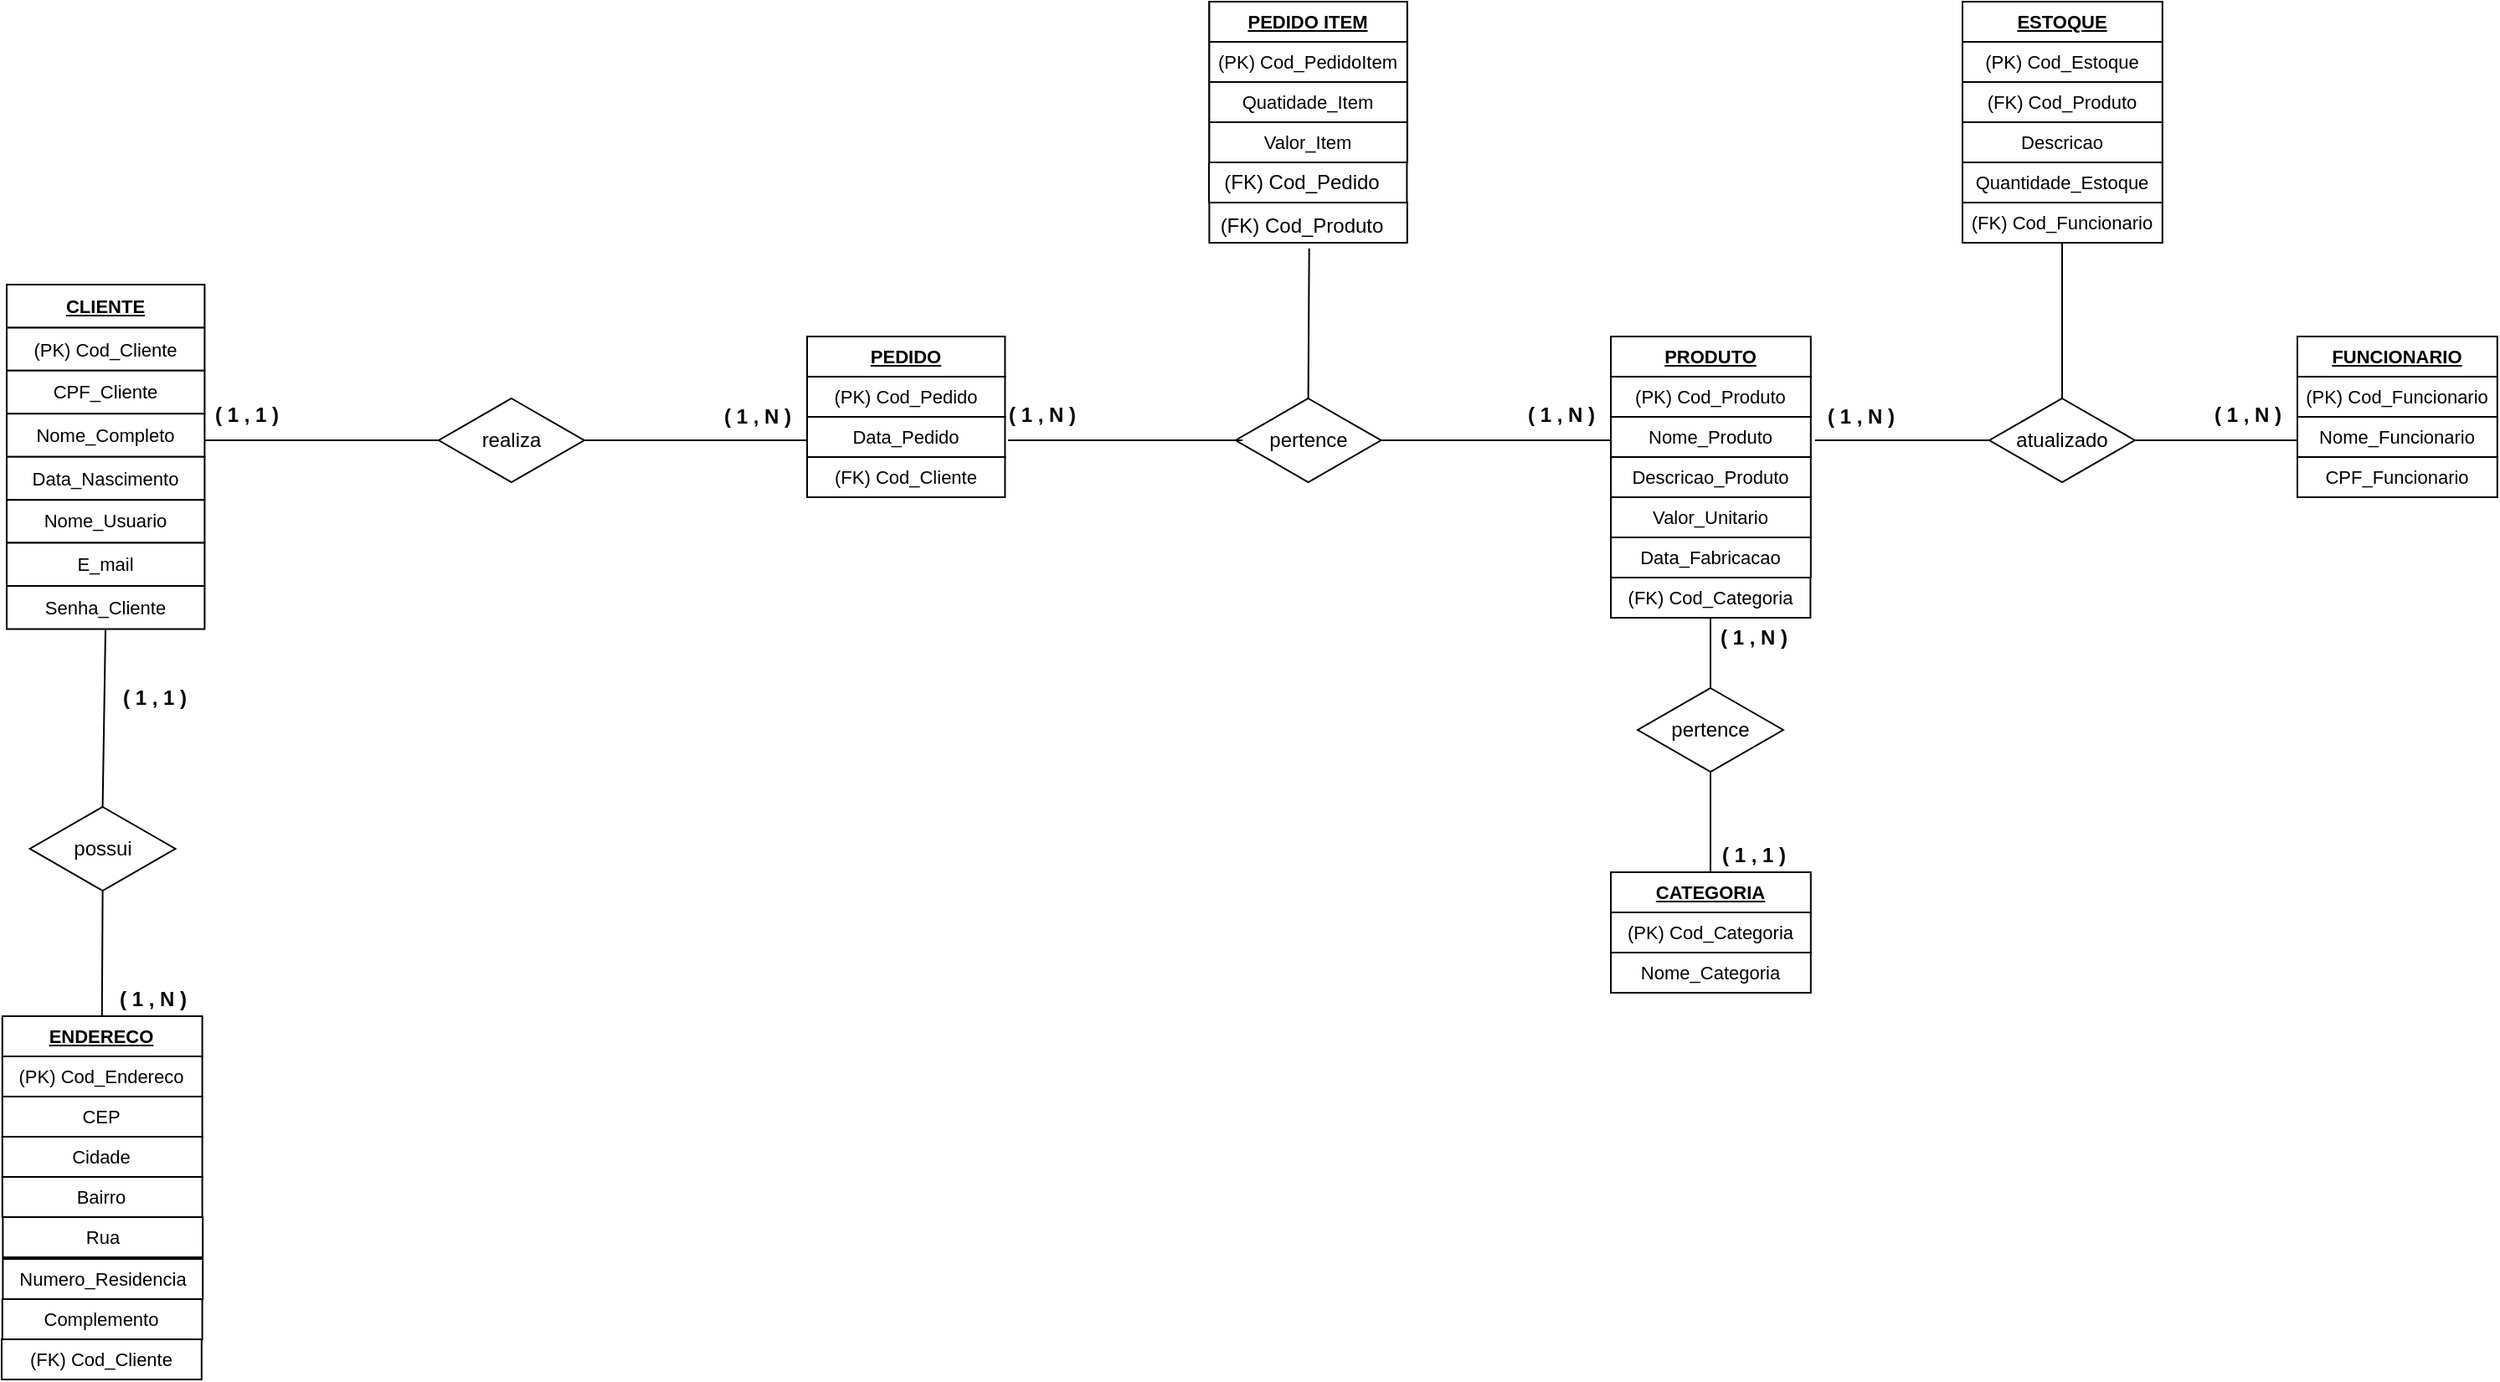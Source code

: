 <mxfile version="13.4.8" type="device"><diagram id="wNeQqyKP7_-NaJEDrreO" name="Page-1"><mxGraphModel dx="2106" dy="1114" grid="0" gridSize="10" guides="1" tooltips="1" connect="1" arrows="1" fold="1" page="0" pageScale="1" pageWidth="827" pageHeight="1169" math="0" shadow="0"><root><mxCell id="0"/><mxCell id="1" parent="0"/><mxCell id="rjolxIt37w1dCanRWFHp-2" value="" style="group;dropTarget=0;html=1;fillColor=#ffffff;strokeColor=#000000;" parent="1" vertex="1"><mxGeometry x="160" y="40" width="118" height="96" as="geometry"/></mxCell><mxCell id="rjolxIt37w1dCanRWFHp-3" value="PEDIDO" style="shape=partialRectangle;html=1;whiteSpace=wrap;connectable=0;strokeOpacity=100;fillOpacity=100;verticalAlign=middle;fontSize=11;spacing=3;fontSize=11;fontStyle=5;fillColor=#FFFFFF;" parent="rjolxIt37w1dCanRWFHp-2" vertex="1"><mxGeometry width="118.2" height="24" as="geometry"/></mxCell><mxCell id="rjolxIt37w1dCanRWFHp-4" value="(PK) Cod_Pedido" style="shape=partialRectangle;html=1;whiteSpace=wrap;connectable=0;strokeOpacity=100;verticalAlign=middle;fontSize=11;spacing=3;fillColor=#ffffff;fontSize=11;" parent="rjolxIt37w1dCanRWFHp-2" vertex="1"><mxGeometry y="24" width="118.2" height="24" as="geometry"/></mxCell><mxCell id="rjolxIt37w1dCanRWFHp-5" value="Data_Pedido" style="shape=partialRectangle;html=1;whiteSpace=wrap;connectable=0;strokeOpacity=100;verticalAlign=middle;fontSize=11;spacing=3;fillColor=#ffffff;fontSize=11;" parent="rjolxIt37w1dCanRWFHp-2" vertex="1"><mxGeometry y="48" width="118.2" height="24" as="geometry"/></mxCell><mxCell id="rjolxIt37w1dCanRWFHp-6" value="(FK) Cod_Cliente" style="shape=partialRectangle;html=1;whiteSpace=wrap;connectable=0;strokeOpacity=100;verticalAlign=middle;fontSize=11;spacing=3;fillColor=#ffffff;fontSize=11;" parent="rjolxIt37w1dCanRWFHp-2" vertex="1"><mxGeometry y="72" width="118.2" height="24" as="geometry"/></mxCell><mxCell id="rjolxIt37w1dCanRWFHp-7" value="" style="group;dropTarget=0;html=1;" parent="1" vertex="1"><mxGeometry x="-318" y="9" width="118" height="206" as="geometry"/></mxCell><mxCell id="rjolxIt37w1dCanRWFHp-8" value="CLIENTE" style="shape=partialRectangle;html=1;whiteSpace=wrap;connectable=0;strokeOpacity=100;fillOpacity=100;verticalAlign=middle;fontSize=11;spacing=3;fontSize=11;fontStyle=5;fillColor=#FFFFFF;" parent="rjolxIt37w1dCanRWFHp-7" vertex="1"><mxGeometry width="118.2" height="25.714" as="geometry"/></mxCell><mxCell id="rjolxIt37w1dCanRWFHp-9" value="(PK) Cod_Cliente" style="shape=partialRectangle;html=1;whiteSpace=wrap;connectable=0;strokeOpacity=100;verticalAlign=middle;fontSize=11;spacing=3;fillColor=#ffffff;fontSize=11;" parent="rjolxIt37w1dCanRWFHp-7" vertex="1"><mxGeometry y="25.714" width="118.2" height="25.714" as="geometry"/></mxCell><mxCell id="rjolxIt37w1dCanRWFHp-10" value="CPF_Cliente" style="shape=partialRectangle;html=1;whiteSpace=wrap;connectable=0;strokeOpacity=100;verticalAlign=middle;fontSize=11;spacing=3;fillColor=#ffffff;fontSize=11;" parent="rjolxIt37w1dCanRWFHp-7" vertex="1"><mxGeometry y="51.429" width="118.2" height="25.714" as="geometry"/></mxCell><mxCell id="rjolxIt37w1dCanRWFHp-11" value="Nome_Completo" style="shape=partialRectangle;html=1;whiteSpace=wrap;connectable=0;strokeOpacity=100;verticalAlign=middle;fontSize=11;spacing=3;fillColor=#ffffff;fontSize=11;" parent="rjolxIt37w1dCanRWFHp-7" vertex="1"><mxGeometry y="77.143" width="118.2" height="25.714" as="geometry"/></mxCell><mxCell id="rjolxIt37w1dCanRWFHp-12" value="Data_Nascimento" style="shape=partialRectangle;html=1;whiteSpace=wrap;connectable=0;strokeOpacity=100;verticalAlign=middle;fontSize=11;spacing=3;fillColor=#ffffff;fontSize=11;" parent="rjolxIt37w1dCanRWFHp-7" vertex="1"><mxGeometry y="102.857" width="118.2" height="25.714" as="geometry"/></mxCell><mxCell id="rjolxIt37w1dCanRWFHp-13" value="Nome_Usuario" style="shape=partialRectangle;html=1;whiteSpace=wrap;connectable=0;strokeOpacity=100;verticalAlign=middle;fontSize=11;spacing=3;fillColor=#ffffff;fontSize=11;" parent="rjolxIt37w1dCanRWFHp-7" vertex="1"><mxGeometry y="128.571" width="118.2" height="25.714" as="geometry"/></mxCell><mxCell id="rjolxIt37w1dCanRWFHp-14" value="E_mail" style="shape=partialRectangle;html=1;whiteSpace=wrap;connectable=0;strokeOpacity=100;verticalAlign=middle;fontSize=11;spacing=3;fillColor=#ffffff;fontSize=11;" parent="rjolxIt37w1dCanRWFHp-7" vertex="1"><mxGeometry y="154.286" width="118.2" height="25.714" as="geometry"/></mxCell><mxCell id="rjolxIt37w1dCanRWFHp-15" value="Senha_Cliente" style="shape=partialRectangle;html=1;whiteSpace=wrap;connectable=0;strokeOpacity=100;verticalAlign=middle;fontSize=11;spacing=3;fillColor=#ffffff;fontSize=11;" parent="rjolxIt37w1dCanRWFHp-7" vertex="1"><mxGeometry y="180" width="118.2" height="25.714" as="geometry"/></mxCell><mxCell id="rjolxIt37w1dCanRWFHp-16" value="" style="group;dropTarget=0;html=1;" parent="1" vertex="1"><mxGeometry x="1050" y="40" width="119" height="96" as="geometry"/></mxCell><mxCell id="rjolxIt37w1dCanRWFHp-17" value="FUNCIONARIO" style="shape=partialRectangle;html=1;whiteSpace=wrap;connectable=0;strokeOpacity=100;fillOpacity=100;verticalAlign=middle;fontSize=11;spacing=3;fontSize=11;fontStyle=5;fillColor=#FFFFFF;" parent="rjolxIt37w1dCanRWFHp-16" vertex="1"><mxGeometry width="119.4" height="24" as="geometry"/></mxCell><mxCell id="rjolxIt37w1dCanRWFHp-18" value="(PK) Cod_Funcionario" style="shape=partialRectangle;html=1;whiteSpace=wrap;connectable=0;strokeOpacity=100;verticalAlign=middle;fontSize=11;spacing=3;fillColor=#ffffff;fontSize=11;" parent="rjolxIt37w1dCanRWFHp-16" vertex="1"><mxGeometry y="24" width="119.4" height="24" as="geometry"/></mxCell><mxCell id="rjolxIt37w1dCanRWFHp-19" value="Nome_Funcionario" style="shape=partialRectangle;html=1;whiteSpace=wrap;connectable=0;strokeOpacity=100;verticalAlign=middle;fontSize=11;spacing=3;fillColor=#ffffff;fontSize=11;" parent="rjolxIt37w1dCanRWFHp-16" vertex="1"><mxGeometry y="48" width="119.4" height="24" as="geometry"/></mxCell><mxCell id="rjolxIt37w1dCanRWFHp-20" value="CPF_Funcionario" style="shape=partialRectangle;html=1;whiteSpace=wrap;connectable=0;strokeOpacity=100;verticalAlign=middle;fontSize=11;spacing=3;fillColor=#ffffff;fontSize=11;" parent="rjolxIt37w1dCanRWFHp-16" vertex="1"><mxGeometry y="72" width="119.4" height="24" as="geometry"/></mxCell><mxCell id="rjolxIt37w1dCanRWFHp-21" value="" style="group;dropTarget=0;html=1;" parent="1" vertex="1"><mxGeometry x="640" y="360" width="119" height="96" as="geometry"/></mxCell><mxCell id="rjolxIt37w1dCanRWFHp-22" value="CATEGORIA" style="shape=partialRectangle;html=1;whiteSpace=wrap;connectable=0;strokeOpacity=100;fillOpacity=100;verticalAlign=middle;fontSize=11;spacing=3;fontSize=11;fontStyle=5;fillColor=#FFFFFF;" parent="rjolxIt37w1dCanRWFHp-21" vertex="1"><mxGeometry width="119.4" height="24" as="geometry"/></mxCell><mxCell id="rjolxIt37w1dCanRWFHp-23" value="(PK) Cod_Categoria" style="shape=partialRectangle;html=1;whiteSpace=wrap;connectable=0;strokeOpacity=100;verticalAlign=middle;fontSize=11;spacing=3;fillColor=#ffffff;fontSize=11;" parent="rjolxIt37w1dCanRWFHp-21" vertex="1"><mxGeometry y="24" width="119.4" height="24" as="geometry"/></mxCell><mxCell id="rjolxIt37w1dCanRWFHp-24" value="Nome_Categoria" style="shape=partialRectangle;html=1;whiteSpace=wrap;connectable=0;strokeOpacity=100;verticalAlign=middle;fontSize=11;spacing=3;fillColor=#ffffff;fontSize=11;" parent="rjolxIt37w1dCanRWFHp-21" vertex="1"><mxGeometry y="48" width="119.4" height="24" as="geometry"/></mxCell><mxCell id="rjolxIt37w1dCanRWFHp-26" value="" style="group;dropTarget=0;html=1;" parent="1" vertex="1"><mxGeometry x="-320.6" y="446" width="119" height="120" as="geometry"/></mxCell><mxCell id="rjolxIt37w1dCanRWFHp-27" value="ENDERECO" style="shape=partialRectangle;html=1;whiteSpace=wrap;connectable=0;strokeOpacity=100;fillOpacity=100;verticalAlign=middle;fontSize=11;spacing=3;fontSize=11;fontStyle=5;fillColor=#FFFFFF;" parent="rjolxIt37w1dCanRWFHp-26" vertex="1"><mxGeometry width="119.4" height="24" as="geometry"/></mxCell><mxCell id="rjolxIt37w1dCanRWFHp-28" value="(PK) Cod_Endereco" style="shape=partialRectangle;html=1;whiteSpace=wrap;connectable=0;strokeOpacity=100;verticalAlign=middle;fontSize=11;spacing=3;fillColor=#ffffff;fontSize=11;" parent="rjolxIt37w1dCanRWFHp-26" vertex="1"><mxGeometry y="24" width="119.4" height="24" as="geometry"/></mxCell><mxCell id="rjolxIt37w1dCanRWFHp-29" value="CEP" style="shape=partialRectangle;html=1;whiteSpace=wrap;connectable=0;strokeOpacity=100;fillOpacity=100;verticalAlign=middle;fontSize=11;spacing=3;fillColor=#ffffff;fontSize=11;" parent="rjolxIt37w1dCanRWFHp-26" vertex="1"><mxGeometry y="48" width="119.4" height="24" as="geometry"/></mxCell><mxCell id="rjolxIt37w1dCanRWFHp-30" value="Cidade" style="shape=partialRectangle;html=1;whiteSpace=wrap;connectable=0;strokeOpacity=100;verticalAlign=middle;fontSize=11;spacing=3;fillColor=#ffffff;fontSize=11;" parent="rjolxIt37w1dCanRWFHp-26" vertex="1"><mxGeometry y="72" width="119.4" height="24" as="geometry"/></mxCell><mxCell id="rjolxIt37w1dCanRWFHp-31" value="Bairro" style="shape=partialRectangle;html=1;whiteSpace=wrap;connectable=0;strokeOpacity=100;verticalAlign=middle;fontSize=11;spacing=3;fillColor=#ffffff;fontSize=11;" parent="rjolxIt37w1dCanRWFHp-26" vertex="1"><mxGeometry y="96" width="119.4" height="24" as="geometry"/></mxCell><mxCell id="rjolxIt37w1dCanRWFHp-32" value="" style="group;dropTarget=0;html=1;" parent="1" vertex="1"><mxGeometry x="640" y="40" width="119" height="144" as="geometry"/></mxCell><mxCell id="rjolxIt37w1dCanRWFHp-33" value="PRODUTO" style="shape=partialRectangle;html=1;whiteSpace=wrap;connectable=0;strokeOpacity=100;fillOpacity=100;verticalAlign=middle;fontSize=11;spacing=3;fontSize=11;fontStyle=5;fillColor=#FFFFFF;" parent="rjolxIt37w1dCanRWFHp-32" vertex="1"><mxGeometry width="119.4" height="24" as="geometry"/></mxCell><mxCell id="rjolxIt37w1dCanRWFHp-34" value="(PK) Cod_Produto" style="shape=partialRectangle;html=1;whiteSpace=wrap;connectable=0;strokeOpacity=100;verticalAlign=middle;fontSize=11;spacing=3;fillColor=#ffffff;fontSize=11;" parent="rjolxIt37w1dCanRWFHp-32" vertex="1"><mxGeometry y="24" width="119.4" height="24" as="geometry"/></mxCell><mxCell id="rjolxIt37w1dCanRWFHp-35" value="Nome_Produto" style="shape=partialRectangle;html=1;whiteSpace=wrap;connectable=0;strokeOpacity=100;verticalAlign=middle;fontSize=11;spacing=3;fillColor=#ffffff;fontSize=11;" parent="rjolxIt37w1dCanRWFHp-32" vertex="1"><mxGeometry y="48" width="119.4" height="24" as="geometry"/></mxCell><mxCell id="rjolxIt37w1dCanRWFHp-36" value="Descricao_Produto" style="shape=partialRectangle;html=1;whiteSpace=wrap;connectable=0;strokeOpacity=100;verticalAlign=middle;fontSize=11;spacing=3;fillColor=#ffffff;fontSize=11;" parent="rjolxIt37w1dCanRWFHp-32" vertex="1"><mxGeometry y="72" width="119.4" height="24" as="geometry"/></mxCell><mxCell id="rjolxIt37w1dCanRWFHp-37" value="Valor_Unitario" style="shape=partialRectangle;html=1;whiteSpace=wrap;connectable=0;strokeOpacity=100;verticalAlign=middle;fontSize=11;spacing=3;fillColor=#ffffff;fontSize=11;" parent="rjolxIt37w1dCanRWFHp-32" vertex="1"><mxGeometry y="96" width="119.4" height="24" as="geometry"/></mxCell><mxCell id="rjolxIt37w1dCanRWFHp-38" value="Data_Fabricacao" style="shape=partialRectangle;html=1;whiteSpace=wrap;connectable=0;strokeOpacity=100;verticalAlign=middle;fontSize=11;spacing=3;fillColor=#ffffff;fontSize=11;" parent="rjolxIt37w1dCanRWFHp-32" vertex="1"><mxGeometry y="120" width="119.4" height="24" as="geometry"/></mxCell><mxCell id="rjolxIt37w1dCanRWFHp-42" value="" style="group;dropTarget=0;html=1;" parent="1" vertex="1"><mxGeometry x="850" y="-160" width="119" height="120" as="geometry"/></mxCell><mxCell id="rjolxIt37w1dCanRWFHp-43" value="ESTOQUE" style="shape=partialRectangle;html=1;whiteSpace=wrap;connectable=0;strokeOpacity=100;fillOpacity=100;verticalAlign=middle;fontSize=11;spacing=3;fontSize=11;fontStyle=5;fillColor=#FFFFFF;" parent="rjolxIt37w1dCanRWFHp-42" vertex="1"><mxGeometry width="119.4" height="24" as="geometry"/></mxCell><mxCell id="rjolxIt37w1dCanRWFHp-44" value="(PK) Cod_Estoque" style="shape=partialRectangle;html=1;whiteSpace=wrap;connectable=0;strokeOpacity=100;verticalAlign=middle;fontSize=11;spacing=3;fillColor=#ffffff;fontSize=11;" parent="rjolxIt37w1dCanRWFHp-42" vertex="1"><mxGeometry y="24" width="119.4" height="24" as="geometry"/></mxCell><mxCell id="rjolxIt37w1dCanRWFHp-45" value="(FK) Cod_Produto" style="shape=partialRectangle;html=1;whiteSpace=wrap;connectable=0;strokeOpacity=100;verticalAlign=middle;fontSize=11;spacing=3;fillColor=#ffffff;fontSize=11;" parent="rjolxIt37w1dCanRWFHp-42" vertex="1"><mxGeometry y="48" width="119.4" height="24" as="geometry"/></mxCell><mxCell id="rjolxIt37w1dCanRWFHp-46" value="Descricao" style="shape=partialRectangle;html=1;whiteSpace=wrap;connectable=0;strokeOpacity=100;verticalAlign=middle;fontSize=11;spacing=3;fillColor=#ffffff;fontSize=11;" parent="rjolxIt37w1dCanRWFHp-42" vertex="1"><mxGeometry y="72" width="119.4" height="24" as="geometry"/></mxCell><mxCell id="rjolxIt37w1dCanRWFHp-47" value="Quantidade_Estoque" style="shape=partialRectangle;html=1;whiteSpace=wrap;connectable=0;strokeOpacity=100;verticalAlign=middle;fontSize=11;spacing=3;fillColor=#ffffff;fontSize=11;" parent="rjolxIt37w1dCanRWFHp-42" vertex="1"><mxGeometry y="96" width="119.4" height="24" as="geometry"/></mxCell><mxCell id="rjolxIt37w1dCanRWFHp-50" value="" style="group;dropTarget=0;html=1;fillColor=#ffffff;strokeColor=#000000;" parent="1" vertex="1"><mxGeometry x="400.2" y="-160" width="118" height="96" as="geometry"/></mxCell><mxCell id="rjolxIt37w1dCanRWFHp-51" value="PEDIDO ITEM" style="shape=partialRectangle;html=1;whiteSpace=wrap;connectable=0;strokeOpacity=100;fillOpacity=100;verticalAlign=middle;fontSize=11;spacing=3;fontSize=11;fontStyle=5;fillColor=#FFFFFF;" parent="rjolxIt37w1dCanRWFHp-50" vertex="1"><mxGeometry width="118.2" height="24" as="geometry"/></mxCell><mxCell id="rjolxIt37w1dCanRWFHp-52" value="(PK) Cod_PedidoItem" style="shape=partialRectangle;html=1;whiteSpace=wrap;connectable=0;strokeOpacity=100;verticalAlign=middle;fontSize=11;spacing=3;fillColor=#ffffff;fontSize=11;" parent="rjolxIt37w1dCanRWFHp-50" vertex="1"><mxGeometry y="24" width="118.2" height="24" as="geometry"/></mxCell><mxCell id="rjolxIt37w1dCanRWFHp-53" value="Quatidade_Item" style="shape=partialRectangle;html=1;whiteSpace=wrap;connectable=0;strokeOpacity=100;verticalAlign=middle;fontSize=11;spacing=3;fillColor=#ffffff;fontSize=11;" parent="rjolxIt37w1dCanRWFHp-50" vertex="1"><mxGeometry y="48" width="118.2" height="24" as="geometry"/></mxCell><mxCell id="rjolxIt37w1dCanRWFHp-54" value="Valor_Item" style="shape=partialRectangle;html=1;whiteSpace=wrap;connectable=0;strokeOpacity=100;verticalAlign=middle;fontSize=11;spacing=3;fillColor=#ffffff;fontSize=11;" parent="rjolxIt37w1dCanRWFHp-50" vertex="1"><mxGeometry y="72" width="118.2" height="24" as="geometry"/></mxCell><mxCell id="rjolxIt37w1dCanRWFHp-72" value="" style="shape=partialRectangle;html=1;whiteSpace=wrap;connectable=0;strokeOpacity=100;fillOpacity=100;verticalAlign=middle;fontSize=11;spacing=3;fontSize=11;fontStyle=5;fillColor=#FFFFFF;" parent="1" vertex="1"><mxGeometry x="400.0" y="-64" width="118.2" height="24" as="geometry"/></mxCell><mxCell id="2" value="(FK) Cod_Pedido" style="text;html=1;align=center;verticalAlign=middle;resizable=0;points=[];autosize=1;" parent="1" vertex="1"><mxGeometry x="400.0" y="-62" width="110" height="20" as="geometry"/></mxCell><mxCell id="rjolxIt37w1dCanRWFHp-76" value="" style="shape=partialRectangle;html=1;whiteSpace=wrap;connectable=0;strokeOpacity=100;fillOpacity=100;verticalAlign=middle;fontSize=11;spacing=3;fontSize=11;fontStyle=5;fillColor=#FFFFFF;" parent="1" vertex="1"><mxGeometry x="400.2" y="-40" width="118.2" height="24" as="geometry"/></mxCell><mxCell id="rjolxIt37w1dCanRWFHp-77" value="(FK) Cod_Produto" style="text;html=1;align=center;verticalAlign=middle;resizable=0;points=[];autosize=1;" parent="1" vertex="1"><mxGeometry x="400.0" y="-36" width="110" height="20" as="geometry"/></mxCell><mxCell id="rjolxIt37w1dCanRWFHp-78" value="pertence" style="shape=rhombus;perimeter=rhombusPerimeter;whiteSpace=wrap;html=1;align=center;strokeColor=#000000;fillColor=#FFFFFF;" parent="1" vertex="1"><mxGeometry x="415.85" y="77" width="86.9" height="50" as="geometry"/></mxCell><mxCell id="rjolxIt37w1dCanRWFHp-92" value="realiza" style="shape=rhombus;perimeter=rhombusPerimeter;whiteSpace=wrap;html=1;align=center;strokeColor=#000000;fillColor=#FFFFFF;" parent="1" vertex="1"><mxGeometry x="-60" y="77" width="86.9" height="50" as="geometry"/></mxCell><mxCell id="rjolxIt37w1dCanRWFHp-93" value="" style="line;strokeWidth=1;rotatable=0;dashed=0;labelPosition=right;align=left;verticalAlign=middle;spacingTop=0;spacingLeft=6;points=[];portConstraint=eastwest;fillColor=#FFFFFF;" parent="1" vertex="1"><mxGeometry x="-200" y="97" width="140" height="10" as="geometry"/></mxCell><mxCell id="rjolxIt37w1dCanRWFHp-94" value="" style="line;strokeWidth=1;rotatable=0;dashed=0;labelPosition=right;align=left;verticalAlign=middle;spacingTop=0;spacingLeft=6;points=[];portConstraint=eastwest;fillColor=#FFFFFF;" parent="1" vertex="1"><mxGeometry x="26.9" y="97" width="133.1" height="10" as="geometry"/></mxCell><mxCell id="rjolxIt37w1dCanRWFHp-95" value="" style="line;strokeWidth=1;rotatable=0;dashed=0;labelPosition=right;align=left;verticalAlign=middle;spacingTop=0;spacingLeft=6;points=[];portConstraint=eastwest;fillColor=#FFFFFF;" parent="1" vertex="1"><mxGeometry x="280" y="97" width="140" height="10" as="geometry"/></mxCell><mxCell id="rjolxIt37w1dCanRWFHp-97" value="" style="line;strokeWidth=1;rotatable=0;dashed=0;labelPosition=right;align=left;verticalAlign=middle;spacingTop=0;spacingLeft=6;points=[];portConstraint=eastwest;fillColor=#FFFFFF;" parent="1" vertex="1"><mxGeometry x="502.75" y="97" width="137.25" height="10" as="geometry"/></mxCell><mxCell id="rjolxIt37w1dCanRWFHp-98" value="" style="endArrow=none;html=1;entryX=0.5;entryY=0;entryDx=0;entryDy=0;exitX=0.544;exitY=1.167;exitDx=0;exitDy=0;exitPerimeter=0;" parent="1" source="rjolxIt37w1dCanRWFHp-77" target="rjolxIt37w1dCanRWFHp-78" edge="1"><mxGeometry width="50" height="50" relative="1" as="geometry"><mxPoint x="310" y="130" as="sourcePoint"/><mxPoint x="360" y="80" as="targetPoint"/></mxGeometry></mxCell><mxCell id="rjolxIt37w1dCanRWFHp-107" value="possui" style="shape=rhombus;perimeter=rhombusPerimeter;whiteSpace=wrap;html=1;align=center;strokeColor=#000000;fillColor=#FFFFFF;" parent="1" vertex="1"><mxGeometry x="-304.15" y="321" width="86.9" height="50" as="geometry"/></mxCell><mxCell id="rjolxIt37w1dCanRWFHp-108" value="" style="endArrow=none;html=1;rounded=0;entryX=0.5;entryY=0;entryDx=0;entryDy=0;exitX=0.5;exitY=1;exitDx=0;exitDy=0;" parent="1" source="rjolxIt37w1dCanRWFHp-107" target="rjolxIt37w1dCanRWFHp-26" edge="1"><mxGeometry relative="1" as="geometry"><mxPoint x="-280" y="430" as="sourcePoint"/><mxPoint x="-120" y="430" as="targetPoint"/></mxGeometry></mxCell><mxCell id="rjolxIt37w1dCanRWFHp-109" value="" style="endArrow=none;html=1;rounded=0;entryX=0.5;entryY=0;entryDx=0;entryDy=0;exitX=0.5;exitY=1;exitDx=0;exitDy=0;" parent="1" source="rjolxIt37w1dCanRWFHp-7" target="rjolxIt37w1dCanRWFHp-107" edge="1"><mxGeometry relative="1" as="geometry"><mxPoint x="-280" y="430" as="sourcePoint"/><mxPoint x="-120" y="430" as="targetPoint"/></mxGeometry></mxCell><mxCell id="rjolxIt37w1dCanRWFHp-123" value="&lt;b&gt;( 1 , N )&lt;/b&gt;" style="text;html=1;align=center;verticalAlign=middle;resizable=0;points=[];autosize=1;" parent="1" vertex="1"><mxGeometry x="100" y="78" width="60" height="20" as="geometry"/></mxCell><mxCell id="rjolxIt37w1dCanRWFHp-124" value="&lt;b&gt;( 1 , 1 )&lt;/b&gt;" style="text;html=1;align=center;verticalAlign=middle;resizable=0;points=[];autosize=1;" parent="1" vertex="1"><mxGeometry x="-200" y="77" width="50" height="20" as="geometry"/></mxCell><mxCell id="rjolxIt37w1dCanRWFHp-125" value="&lt;b&gt;( 1 , 1 )&lt;/b&gt;" style="text;html=1;align=center;verticalAlign=middle;resizable=0;points=[];autosize=1;" parent="1" vertex="1"><mxGeometry x="-255" y="246" width="50" height="20" as="geometry"/></mxCell><mxCell id="rjolxIt37w1dCanRWFHp-126" value="&lt;b&gt;( 1 , N )&lt;/b&gt;" style="text;html=1;align=center;verticalAlign=middle;resizable=0;points=[];autosize=1;" parent="1" vertex="1"><mxGeometry x="-260.6" y="426" width="60" height="20" as="geometry"/></mxCell><mxCell id="rjolxIt37w1dCanRWFHp-127" value="&lt;b&gt;( 1 , N )&lt;/b&gt;" style="text;html=1;align=center;verticalAlign=middle;resizable=0;points=[];autosize=1;" parent="1" vertex="1"><mxGeometry x="580" y="77" width="60" height="20" as="geometry"/></mxCell><mxCell id="rjolxIt37w1dCanRWFHp-128" value="&lt;b&gt;( 1 , N )&lt;/b&gt;" style="text;html=1;align=center;verticalAlign=middle;resizable=0;points=[];autosize=1;" parent="1" vertex="1"><mxGeometry x="270" y="77" width="60" height="20" as="geometry"/></mxCell><mxCell id="aWqI2kHneit9NxHicl2l-2" value="atualizado" style="shape=rhombus;perimeter=rhombusPerimeter;whiteSpace=wrap;html=1;align=center;strokeColor=#000000;fillColor=#FFFFFF;" parent="1" vertex="1"><mxGeometry x="866.05" y="77" width="86.9" height="50" as="geometry"/></mxCell><mxCell id="aWqI2kHneit9NxHicl2l-3" value="" style="endArrow=none;html=1;entryX=0;entryY=0.5;entryDx=0;entryDy=0;" parent="1" target="aWqI2kHneit9NxHicl2l-2" edge="1"><mxGeometry width="50" height="50" relative="1" as="geometry"><mxPoint x="762" y="102" as="sourcePoint"/><mxPoint x="470" y="100" as="targetPoint"/></mxGeometry></mxCell><mxCell id="aWqI2kHneit9NxHicl2l-4" value="" style="endArrow=none;html=1;entryX=1;entryY=0.5;entryDx=0;entryDy=0;" parent="1" target="aWqI2kHneit9NxHicl2l-2" edge="1"><mxGeometry width="50" height="50" relative="1" as="geometry"><mxPoint x="1050" y="102" as="sourcePoint"/><mxPoint x="880" y="112.0" as="targetPoint"/></mxGeometry></mxCell><mxCell id="aWqI2kHneit9NxHicl2l-5" value="" style="endArrow=none;html=1;entryX=0.5;entryY=0;entryDx=0;entryDy=0;exitX=0.5;exitY=1;exitDx=0;exitDy=0;" parent="1" source="rjolxIt37w1dCanRWFHp-42" target="aWqI2kHneit9NxHicl2l-2" edge="1"><mxGeometry width="50" height="50" relative="1" as="geometry"><mxPoint x="830" y="120" as="sourcePoint"/><mxPoint x="880" y="70" as="targetPoint"/></mxGeometry></mxCell><mxCell id="aWqI2kHneit9NxHicl2l-6" value="&lt;b&gt;( 1 , N )&lt;/b&gt;" style="text;html=1;align=center;verticalAlign=middle;resizable=0;points=[];autosize=1;" parent="1" vertex="1"><mxGeometry x="990" y="77" width="60" height="20" as="geometry"/></mxCell><mxCell id="aWqI2kHneit9NxHicl2l-8" value="&lt;b&gt;( 1 , N )&lt;/b&gt;" style="text;html=1;align=center;verticalAlign=middle;resizable=0;points=[];autosize=1;" parent="1" vertex="1"><mxGeometry x="759" y="78" width="60" height="20" as="geometry"/></mxCell><mxCell id="aWqI2kHneit9NxHicl2l-9" value="(FK) Cod_Funcionario" style="shape=partialRectangle;html=1;whiteSpace=wrap;connectable=0;strokeOpacity=100;verticalAlign=middle;fontSize=11;spacing=3;fillColor=#ffffff;fontSize=11;" parent="1" vertex="1"><mxGeometry x="850" y="-40" width="119.4" height="24" as="geometry"/></mxCell><mxCell id="aWqI2kHneit9NxHicl2l-10" value="pertence" style="shape=rhombus;perimeter=rhombusPerimeter;whiteSpace=wrap;html=1;align=center;strokeColor=#000000;fillColor=#FFFFFF;" parent="1" vertex="1"><mxGeometry x="656.05" y="250" width="86.9" height="50" as="geometry"/></mxCell><mxCell id="aWqI2kHneit9NxHicl2l-11" value="" style="endArrow=none;html=1;entryX=0.5;entryY=1;entryDx=0;entryDy=0;exitX=0.5;exitY=0;exitDx=0;exitDy=0;" parent="1" source="aWqI2kHneit9NxHicl2l-10" target="rjolxIt37w1dCanRWFHp-32" edge="1"><mxGeometry width="50" height="50" relative="1" as="geometry"><mxPoint x="720" y="270" as="sourcePoint"/><mxPoint x="770" y="220" as="targetPoint"/></mxGeometry></mxCell><mxCell id="aWqI2kHneit9NxHicl2l-12" value="" style="endArrow=none;html=1;entryX=0.5;entryY=1;entryDx=0;entryDy=0;exitX=0.5;exitY=0;exitDx=0;exitDy=0;" parent="1" source="rjolxIt37w1dCanRWFHp-21" target="aWqI2kHneit9NxHicl2l-10" edge="1"><mxGeometry width="50" height="50" relative="1" as="geometry"><mxPoint x="709.5" y="260" as="sourcePoint"/><mxPoint x="709.5" y="194" as="targetPoint"/></mxGeometry></mxCell><mxCell id="aWqI2kHneit9NxHicl2l-13" value="&lt;b&gt;( 1 , N )&lt;/b&gt;" style="text;html=1;align=center;verticalAlign=middle;resizable=0;points=[];autosize=1;" parent="1" vertex="1"><mxGeometry x="695" y="210" width="60" height="20" as="geometry"/></mxCell><mxCell id="aWqI2kHneit9NxHicl2l-14" value="&lt;b&gt;( 1 , 1 )&lt;/b&gt;" style="text;html=1;align=center;verticalAlign=middle;resizable=0;points=[];autosize=1;" parent="1" vertex="1"><mxGeometry x="700" y="340" width="50" height="20" as="geometry"/></mxCell><mxCell id="zTCx3qoUcur-Oas490WM-2" value="Numero_Residencia" style="shape=partialRectangle;html=1;whiteSpace=wrap;connectable=0;strokeOpacity=100;verticalAlign=middle;fontSize=11;spacing=3;fillColor=#ffffff;fontSize=11;" parent="1" vertex="1"><mxGeometry x="-320.3" y="591" width="119.4" height="24" as="geometry"/></mxCell><mxCell id="zTCx3qoUcur-Oas490WM-3" value="Complemento" style="shape=partialRectangle;html=1;whiteSpace=wrap;connectable=0;strokeOpacity=100;verticalAlign=middle;fontSize=11;spacing=3;fillColor=#ffffff;fontSize=11;" parent="1" vertex="1"><mxGeometry x="-320.6" y="615" width="119.4" height="24" as="geometry"/></mxCell><mxCell id="zTCx3qoUcur-Oas490WM-4" value="(FK) Cod_Cliente" style="shape=partialRectangle;html=1;whiteSpace=wrap;connectable=0;strokeOpacity=100;verticalAlign=middle;fontSize=11;spacing=3;fillColor=#ffffff;fontSize=11;" parent="1" vertex="1"><mxGeometry x="-321" y="639" width="119.4" height="24" as="geometry"/></mxCell><mxCell id="zTCx3qoUcur-Oas490WM-5" value="(FK) Cod_Categoria" style="shape=partialRectangle;html=1;whiteSpace=wrap;connectable=0;strokeOpacity=100;verticalAlign=middle;fontSize=11;spacing=3;fillColor=#ffffff;fontSize=11;" parent="1" vertex="1"><mxGeometry x="640" y="184" width="119.2" height="24" as="geometry"/></mxCell><mxCell id="Sr2m9ZzETz_YPIhK7Jzo-2" value="Rua" style="shape=partialRectangle;html=1;whiteSpace=wrap;connectable=0;strokeOpacity=100;verticalAlign=middle;fontSize=11;spacing=3;fillColor=#ffffff;fontSize=11;" vertex="1" parent="1"><mxGeometry x="-320.3" y="566" width="119.4" height="24" as="geometry"/></mxCell></root></mxGraphModel></diagram></mxfile>